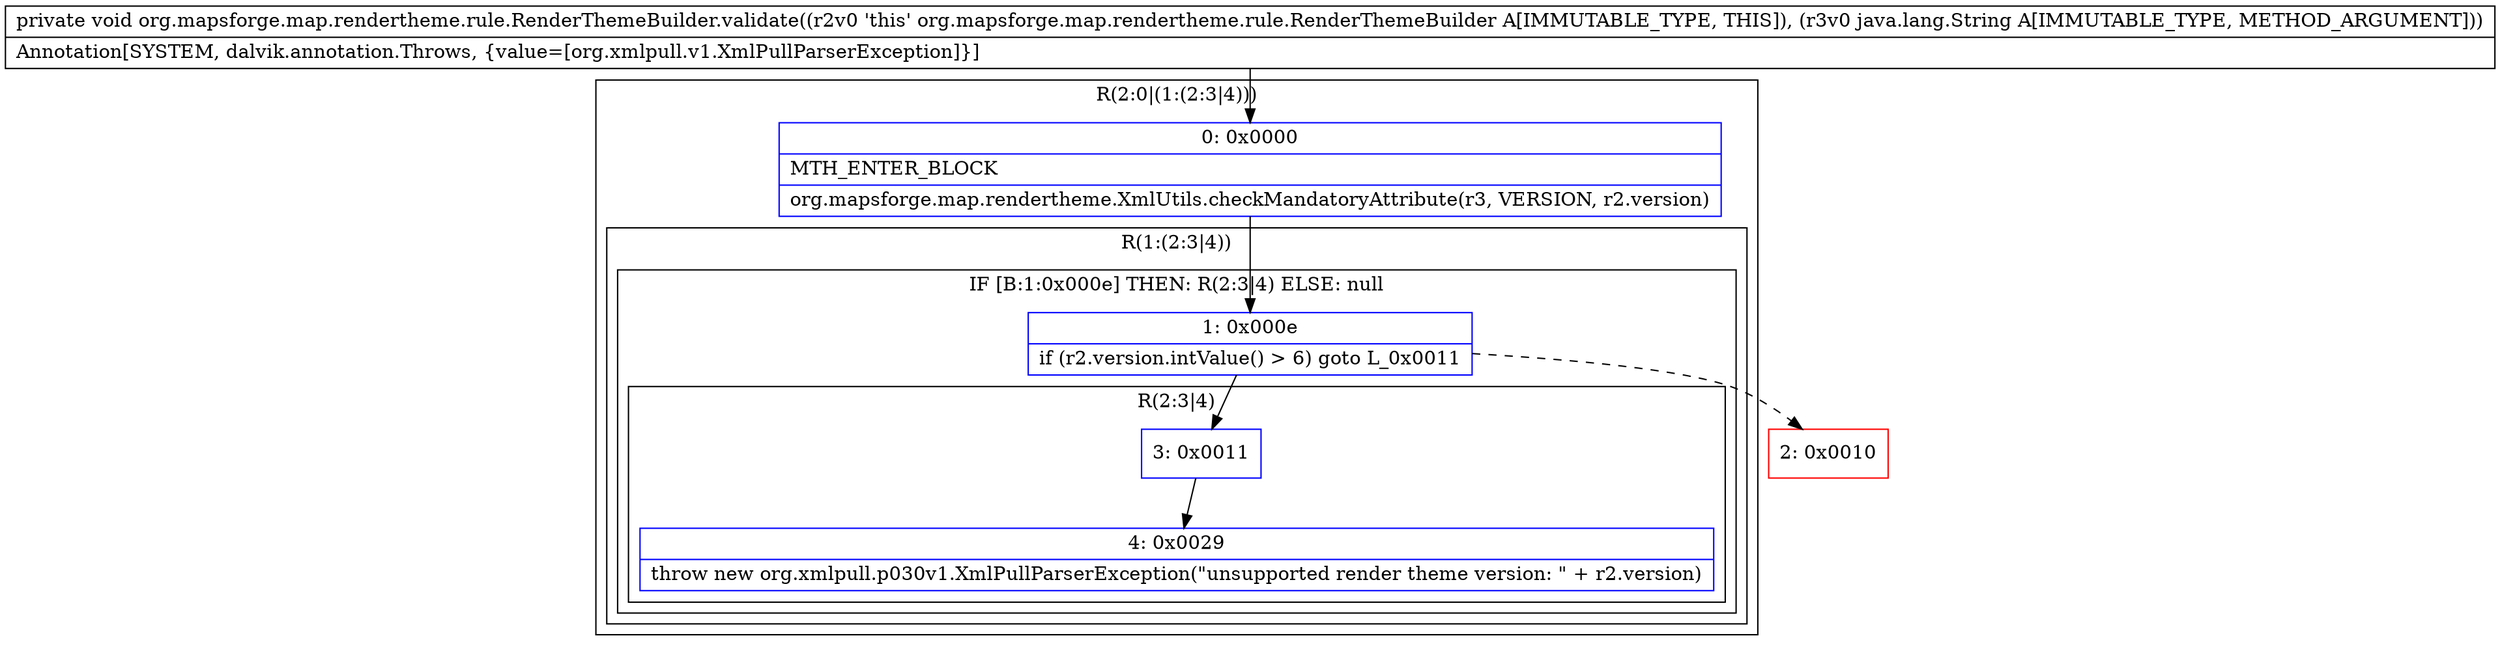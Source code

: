 digraph "CFG fororg.mapsforge.map.rendertheme.rule.RenderThemeBuilder.validate(Ljava\/lang\/String;)V" {
subgraph cluster_Region_840384015 {
label = "R(2:0|(1:(2:3|4)))";
node [shape=record,color=blue];
Node_0 [shape=record,label="{0\:\ 0x0000|MTH_ENTER_BLOCK\l|org.mapsforge.map.rendertheme.XmlUtils.checkMandatoryAttribute(r3, VERSION, r2.version)\l}"];
subgraph cluster_Region_718515353 {
label = "R(1:(2:3|4))";
node [shape=record,color=blue];
subgraph cluster_IfRegion_1339627572 {
label = "IF [B:1:0x000e] THEN: R(2:3|4) ELSE: null";
node [shape=record,color=blue];
Node_1 [shape=record,label="{1\:\ 0x000e|if (r2.version.intValue() \> 6) goto L_0x0011\l}"];
subgraph cluster_Region_2092910043 {
label = "R(2:3|4)";
node [shape=record,color=blue];
Node_3 [shape=record,label="{3\:\ 0x0011}"];
Node_4 [shape=record,label="{4\:\ 0x0029|throw new org.xmlpull.p030v1.XmlPullParserException(\"unsupported render theme version: \" + r2.version)\l}"];
}
}
}
}
Node_2 [shape=record,color=red,label="{2\:\ 0x0010}"];
MethodNode[shape=record,label="{private void org.mapsforge.map.rendertheme.rule.RenderThemeBuilder.validate((r2v0 'this' org.mapsforge.map.rendertheme.rule.RenderThemeBuilder A[IMMUTABLE_TYPE, THIS]), (r3v0 java.lang.String A[IMMUTABLE_TYPE, METHOD_ARGUMENT]))  | Annotation[SYSTEM, dalvik.annotation.Throws, \{value=[org.xmlpull.v1.XmlPullParserException]\}]\l}"];
MethodNode -> Node_0;
Node_0 -> Node_1;
Node_1 -> Node_2[style=dashed];
Node_1 -> Node_3;
Node_3 -> Node_4;
}

